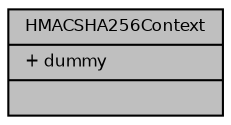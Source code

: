 digraph "HMACSHA256Context"
{
  bgcolor="transparent";
  edge [fontname="Helvetica",fontsize="8",labelfontname="Helvetica",labelfontsize="8"];
  node [fontname="Helvetica",fontsize="8",shape=record];
  Node1 [label="{HMACSHA256Context\n|+ dummy\l|}",height=0.2,width=0.4,color="black", fillcolor="grey75", style="filled", fontcolor="black"];
}
